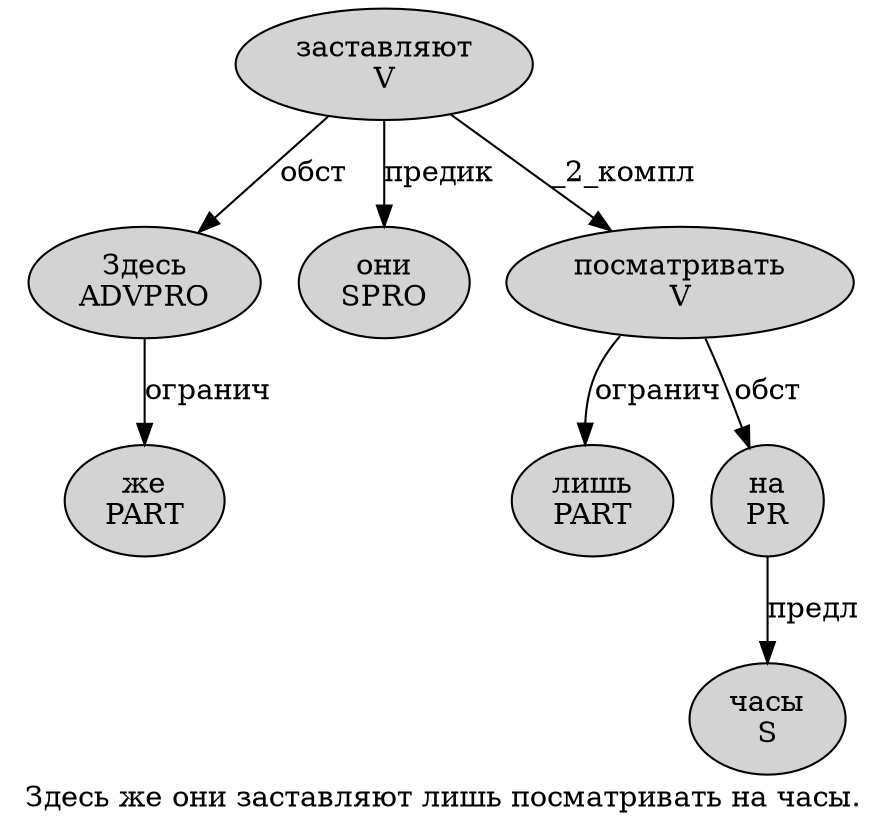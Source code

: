 digraph SENTENCE_4233 {
	graph [label="Здесь же они заставляют лишь посматривать на часы."]
	node [style=filled]
		0 [label="Здесь
ADVPRO" color="" fillcolor=lightgray penwidth=1 shape=ellipse]
		1 [label="же
PART" color="" fillcolor=lightgray penwidth=1 shape=ellipse]
		2 [label="они
SPRO" color="" fillcolor=lightgray penwidth=1 shape=ellipse]
		3 [label="заставляют
V" color="" fillcolor=lightgray penwidth=1 shape=ellipse]
		4 [label="лишь
PART" color="" fillcolor=lightgray penwidth=1 shape=ellipse]
		5 [label="посматривать
V" color="" fillcolor=lightgray penwidth=1 shape=ellipse]
		6 [label="на
PR" color="" fillcolor=lightgray penwidth=1 shape=ellipse]
		7 [label="часы
S" color="" fillcolor=lightgray penwidth=1 shape=ellipse]
			6 -> 7 [label="предл"]
			3 -> 0 [label="обст"]
			3 -> 2 [label="предик"]
			3 -> 5 [label="_2_компл"]
			0 -> 1 [label="огранич"]
			5 -> 4 [label="огранич"]
			5 -> 6 [label="обст"]
}